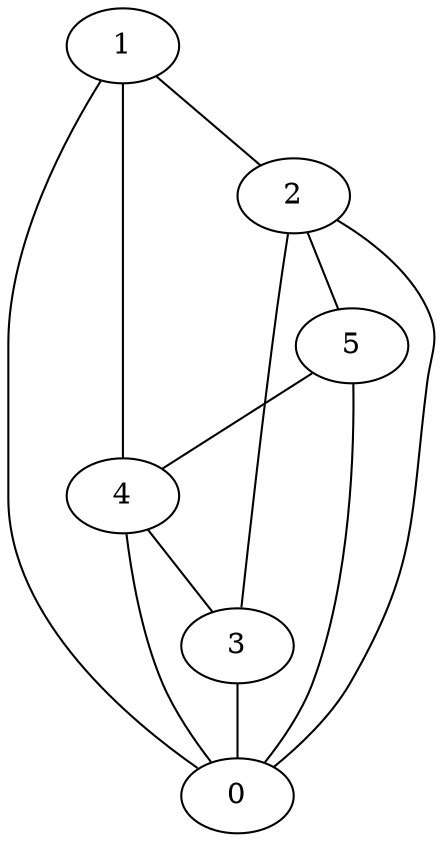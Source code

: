 graph g {
	1 -- 2
	2 -- 5
	5 -- 4
	4 -- 0
	1 -- 4
	3 -- 0
	0 -- 2
	2 -- 3
	5 -- 0
	0 -- 1
	4 -- 3
}
